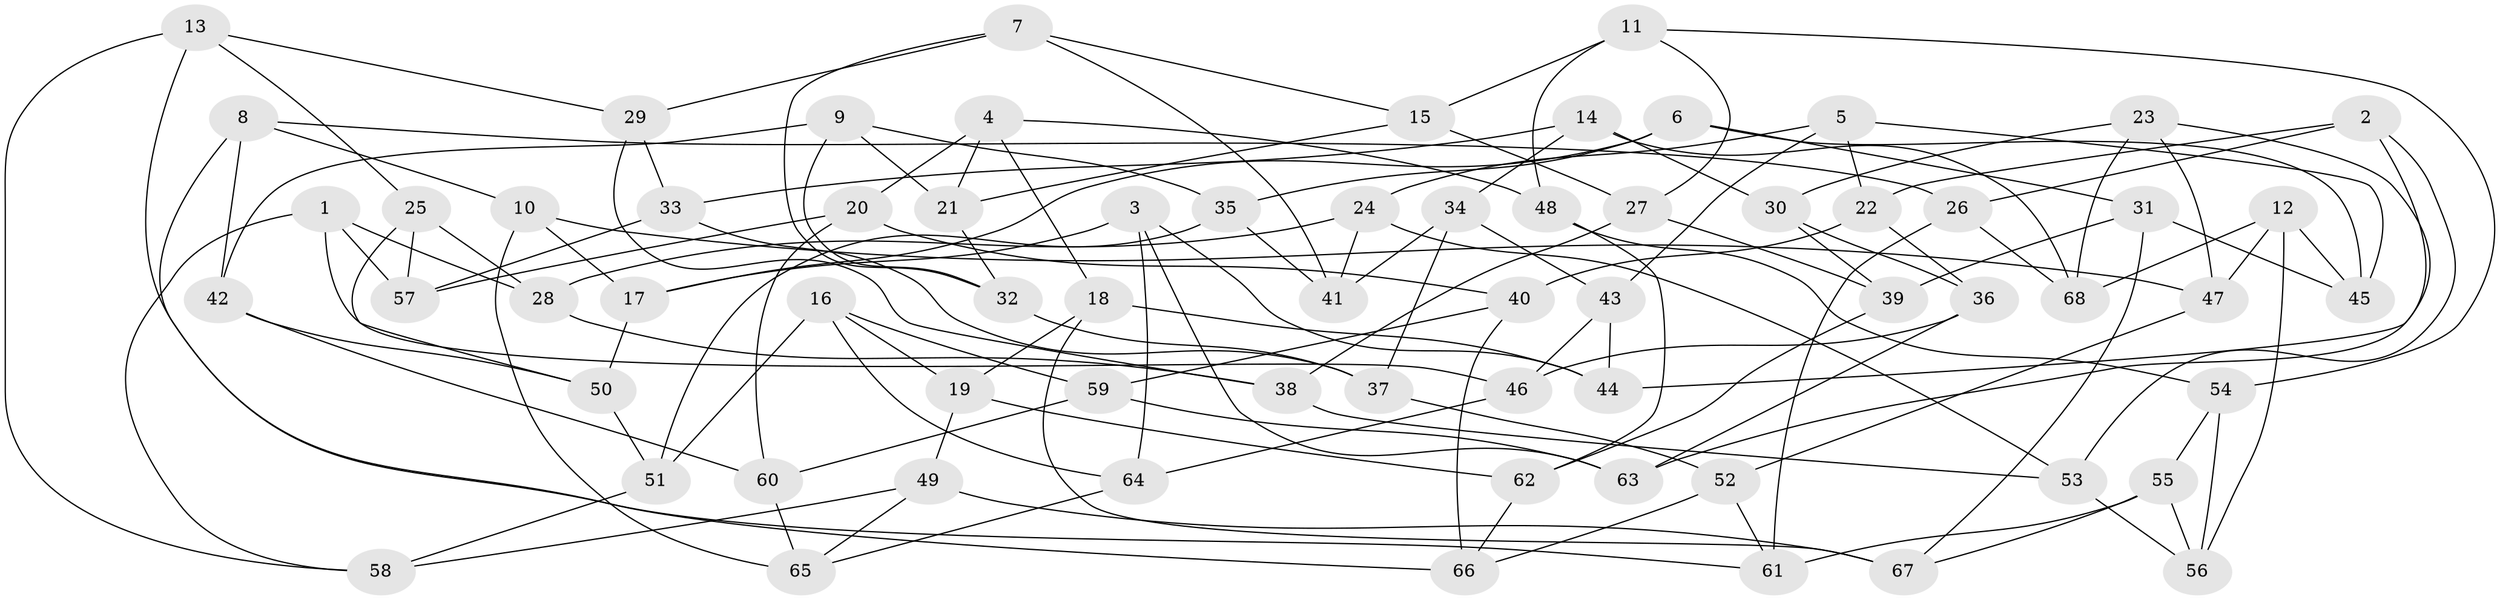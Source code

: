 // Generated by graph-tools (version 1.1) at 2025/16/03/09/25 04:16:31]
// undirected, 68 vertices, 136 edges
graph export_dot {
graph [start="1"]
  node [color=gray90,style=filled];
  1;
  2;
  3;
  4;
  5;
  6;
  7;
  8;
  9;
  10;
  11;
  12;
  13;
  14;
  15;
  16;
  17;
  18;
  19;
  20;
  21;
  22;
  23;
  24;
  25;
  26;
  27;
  28;
  29;
  30;
  31;
  32;
  33;
  34;
  35;
  36;
  37;
  38;
  39;
  40;
  41;
  42;
  43;
  44;
  45;
  46;
  47;
  48;
  49;
  50;
  51;
  52;
  53;
  54;
  55;
  56;
  57;
  58;
  59;
  60;
  61;
  62;
  63;
  64;
  65;
  66;
  67;
  68;
  1 -- 28;
  1 -- 58;
  1 -- 57;
  1 -- 46;
  2 -- 26;
  2 -- 44;
  2 -- 53;
  2 -- 22;
  3 -- 64;
  3 -- 17;
  3 -- 44;
  3 -- 63;
  4 -- 18;
  4 -- 21;
  4 -- 48;
  4 -- 20;
  5 -- 24;
  5 -- 43;
  5 -- 22;
  5 -- 45;
  6 -- 31;
  6 -- 45;
  6 -- 35;
  6 -- 17;
  7 -- 41;
  7 -- 32;
  7 -- 29;
  7 -- 15;
  8 -- 42;
  8 -- 10;
  8 -- 66;
  8 -- 26;
  9 -- 21;
  9 -- 35;
  9 -- 32;
  9 -- 42;
  10 -- 17;
  10 -- 65;
  10 -- 47;
  11 -- 27;
  11 -- 54;
  11 -- 48;
  11 -- 15;
  12 -- 56;
  12 -- 45;
  12 -- 68;
  12 -- 47;
  13 -- 58;
  13 -- 29;
  13 -- 61;
  13 -- 25;
  14 -- 68;
  14 -- 33;
  14 -- 30;
  14 -- 34;
  15 -- 21;
  15 -- 27;
  16 -- 51;
  16 -- 19;
  16 -- 59;
  16 -- 64;
  17 -- 50;
  18 -- 67;
  18 -- 44;
  18 -- 19;
  19 -- 62;
  19 -- 49;
  20 -- 60;
  20 -- 57;
  20 -- 40;
  21 -- 32;
  22 -- 40;
  22 -- 36;
  23 -- 63;
  23 -- 68;
  23 -- 30;
  23 -- 47;
  24 -- 28;
  24 -- 41;
  24 -- 53;
  25 -- 57;
  25 -- 50;
  25 -- 28;
  26 -- 61;
  26 -- 68;
  27 -- 39;
  27 -- 38;
  28 -- 38;
  29 -- 33;
  29 -- 38;
  30 -- 36;
  30 -- 39;
  31 -- 39;
  31 -- 45;
  31 -- 67;
  32 -- 37;
  33 -- 37;
  33 -- 57;
  34 -- 43;
  34 -- 37;
  34 -- 41;
  35 -- 41;
  35 -- 51;
  36 -- 63;
  36 -- 46;
  37 -- 52;
  38 -- 53;
  39 -- 62;
  40 -- 66;
  40 -- 59;
  42 -- 60;
  42 -- 50;
  43 -- 46;
  43 -- 44;
  46 -- 64;
  47 -- 52;
  48 -- 54;
  48 -- 62;
  49 -- 58;
  49 -- 65;
  49 -- 67;
  50 -- 51;
  51 -- 58;
  52 -- 61;
  52 -- 66;
  53 -- 56;
  54 -- 56;
  54 -- 55;
  55 -- 67;
  55 -- 61;
  55 -- 56;
  59 -- 63;
  59 -- 60;
  60 -- 65;
  62 -- 66;
  64 -- 65;
}
